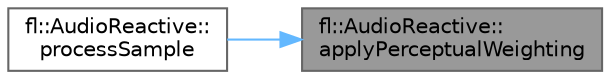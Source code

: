 digraph "fl::AudioReactive::applyPerceptualWeighting"
{
 // INTERACTIVE_SVG=YES
 // LATEX_PDF_SIZE
  bgcolor="transparent";
  edge [fontname=Helvetica,fontsize=10,labelfontname=Helvetica,labelfontsize=10];
  node [fontname=Helvetica,fontsize=10,shape=box,height=0.2,width=0.4];
  rankdir="RL";
  Node1 [id="Node000001",label="fl::AudioReactive::\lapplyPerceptualWeighting",height=0.2,width=0.4,color="gray40", fillcolor="grey60", style="filled", fontcolor="black",tooltip=" "];
  Node1 -> Node2 [id="edge1_Node000001_Node000002",dir="back",color="steelblue1",style="solid",tooltip=" "];
  Node2 [id="Node000002",label="fl::AudioReactive::\lprocessSample",height=0.2,width=0.4,color="grey40", fillcolor="white", style="filled",URL="$d3/d40/classfl_1_1_audio_reactive_af5d11059f30ab27a6ad49570e3cd9fb3.html#af5d11059f30ab27a6ad49570e3cd9fb3",tooltip=" "];
}
